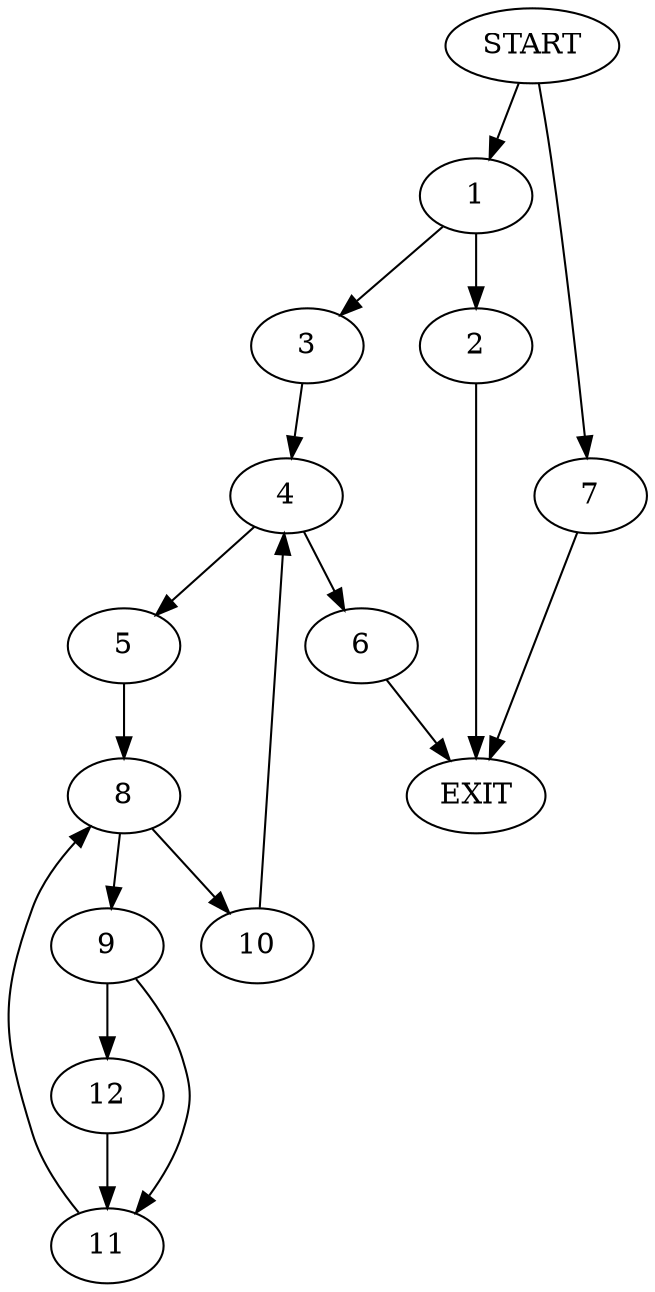digraph {
0 [label="START"]
13 [label="EXIT"]
0 -> 1
1 -> 2
1 -> 3
2 -> 13
3 -> 4
4 -> 5
4 -> 6
0 -> 7
7 -> 13
5 -> 8
6 -> 13
8 -> 9
8 -> 10
9 -> 11
9 -> 12
10 -> 4
12 -> 11
11 -> 8
}

